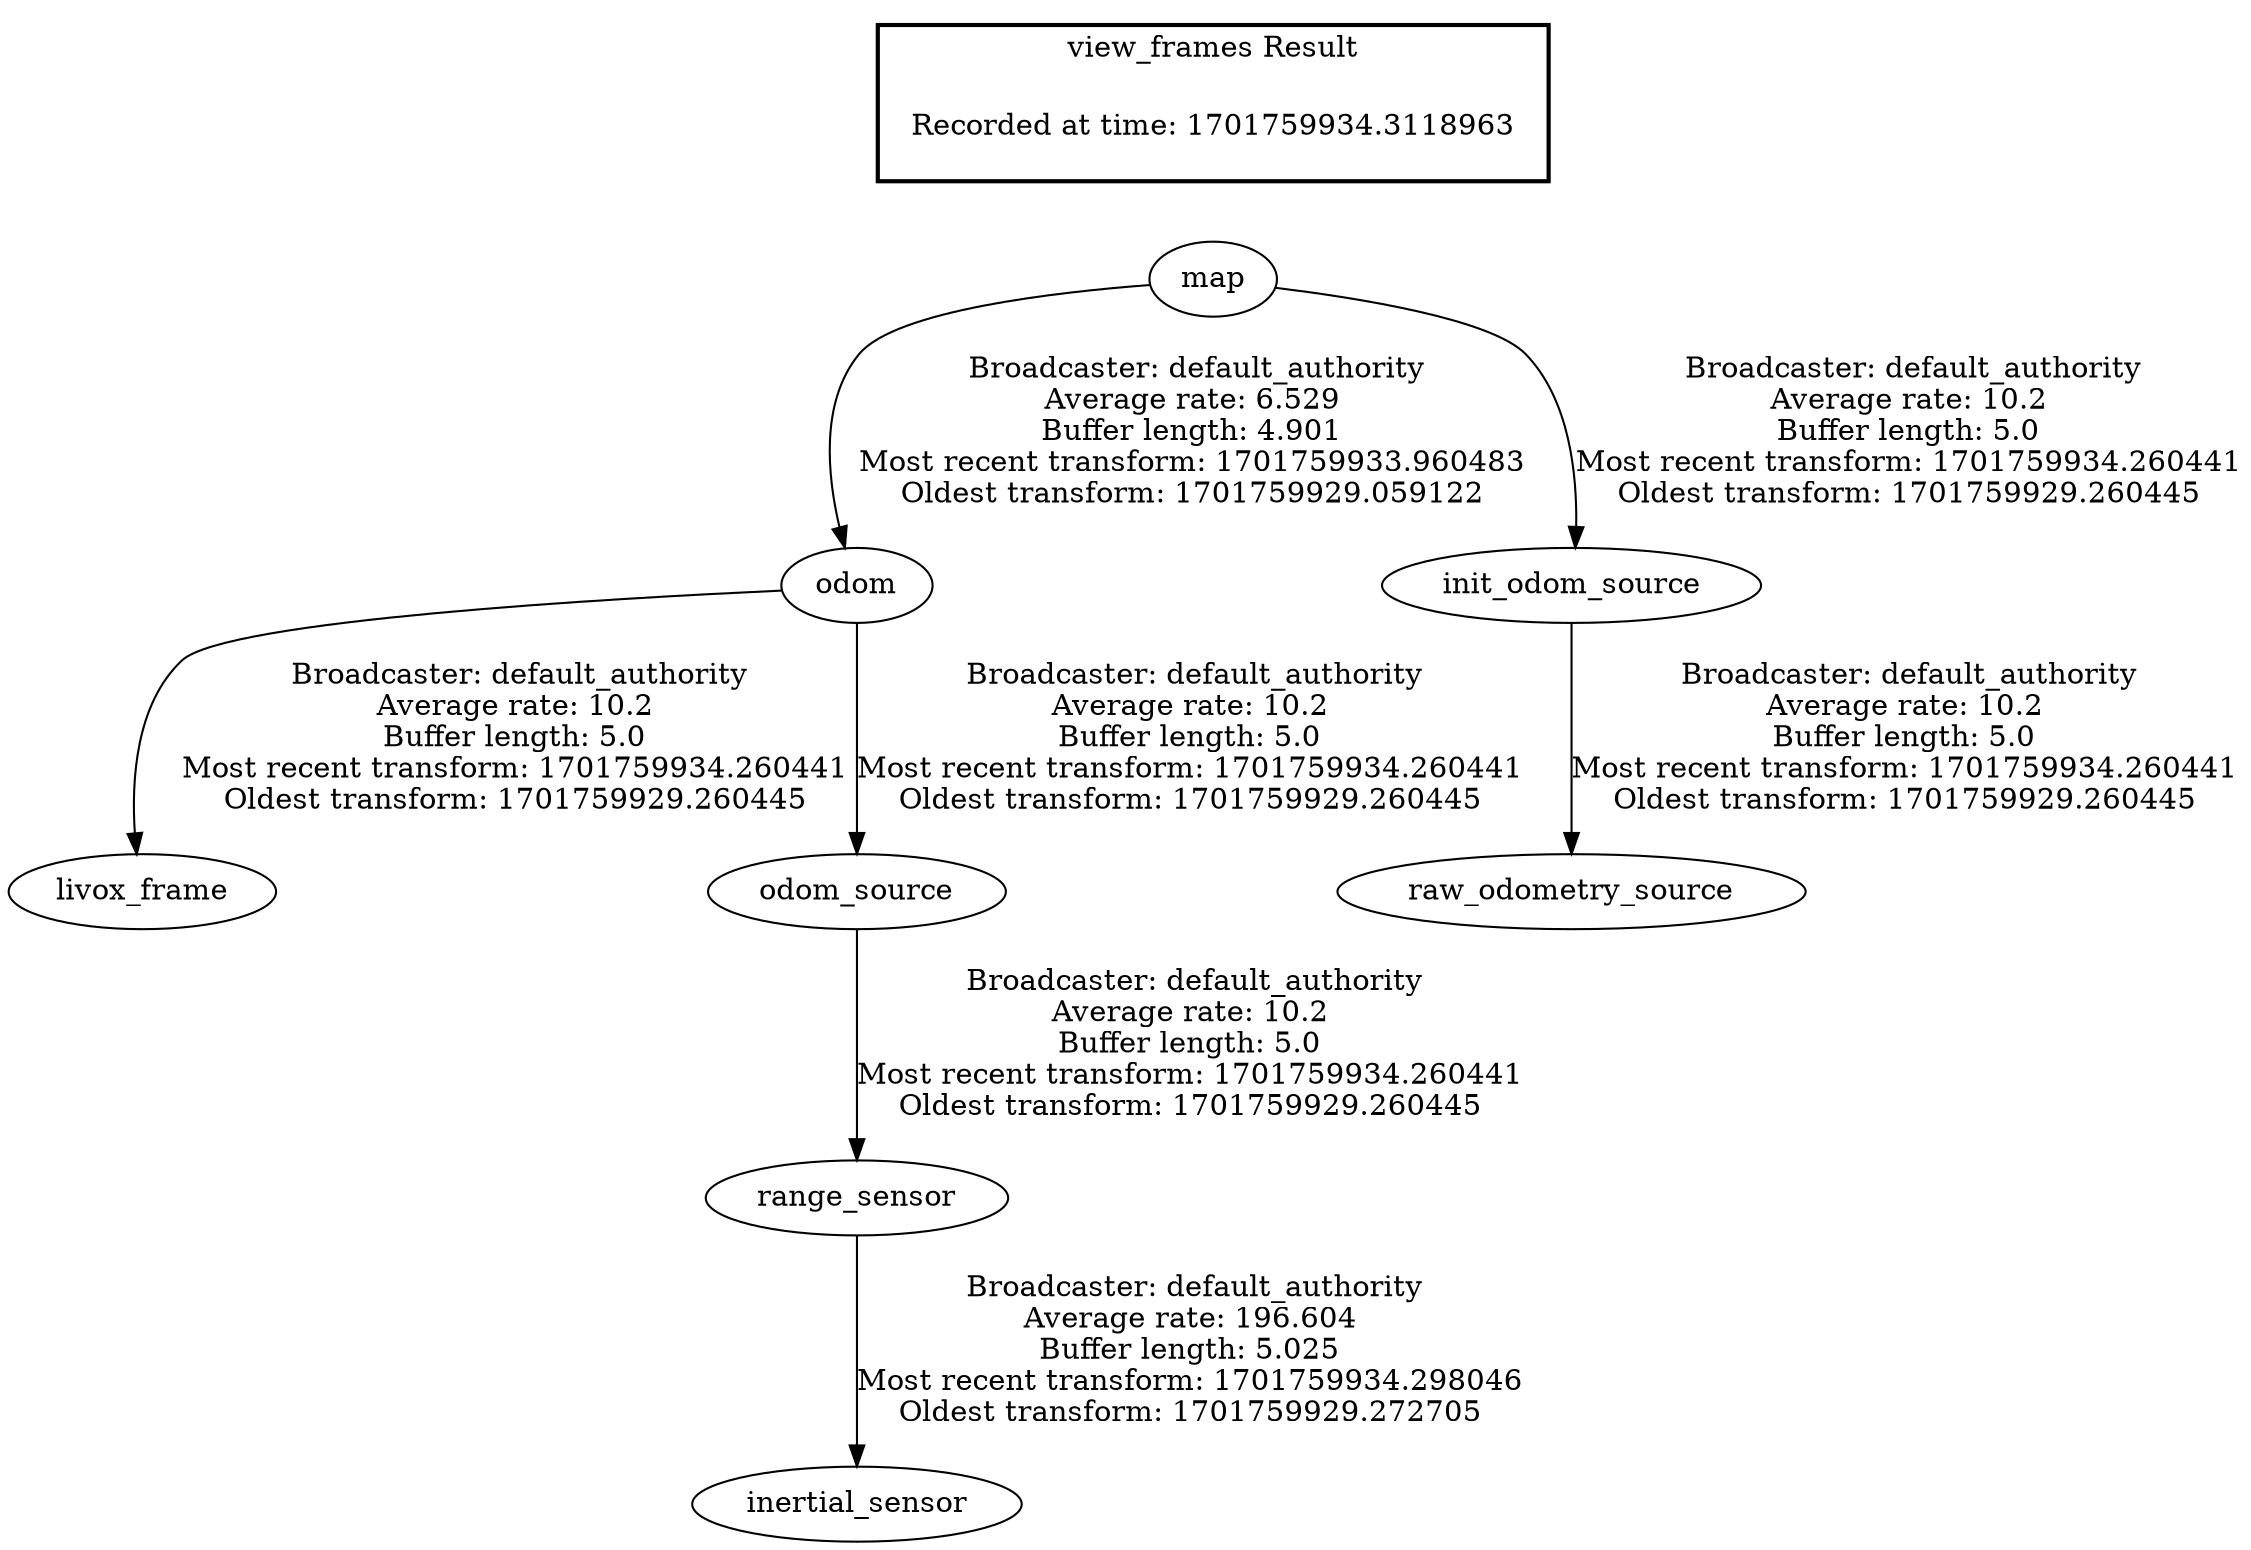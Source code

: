 digraph G {
"odom" -> "livox_frame"[label=" Broadcaster: default_authority\nAverage rate: 10.2\nBuffer length: 5.0\nMost recent transform: 1701759934.260441\nOldest transform: 1701759929.260445\n"];
"map" -> "odom"[label=" Broadcaster: default_authority\nAverage rate: 6.529\nBuffer length: 4.901\nMost recent transform: 1701759933.960483\nOldest transform: 1701759929.059122\n"];
"odom" -> "odom_source"[label=" Broadcaster: default_authority\nAverage rate: 10.2\nBuffer length: 5.0\nMost recent transform: 1701759934.260441\nOldest transform: 1701759929.260445\n"];
"odom_source" -> "range_sensor"[label=" Broadcaster: default_authority\nAverage rate: 10.2\nBuffer length: 5.0\nMost recent transform: 1701759934.260441\nOldest transform: 1701759929.260445\n"];
"map" -> "init_odom_source"[label=" Broadcaster: default_authority\nAverage rate: 10.2\nBuffer length: 5.0\nMost recent transform: 1701759934.260441\nOldest transform: 1701759929.260445\n"];
"init_odom_source" -> "raw_odometry_source"[label=" Broadcaster: default_authority\nAverage rate: 10.2\nBuffer length: 5.0\nMost recent transform: 1701759934.260441\nOldest transform: 1701759929.260445\n"];
"range_sensor" -> "inertial_sensor"[label=" Broadcaster: default_authority\nAverage rate: 196.604\nBuffer length: 5.025\nMost recent transform: 1701759934.298046\nOldest transform: 1701759929.272705\n"];
edge [style=invis];
 subgraph cluster_legend { style=bold; color=black; label ="view_frames Result";
"Recorded at time: 1701759934.3118963"[ shape=plaintext ] ;
}->"map";
}